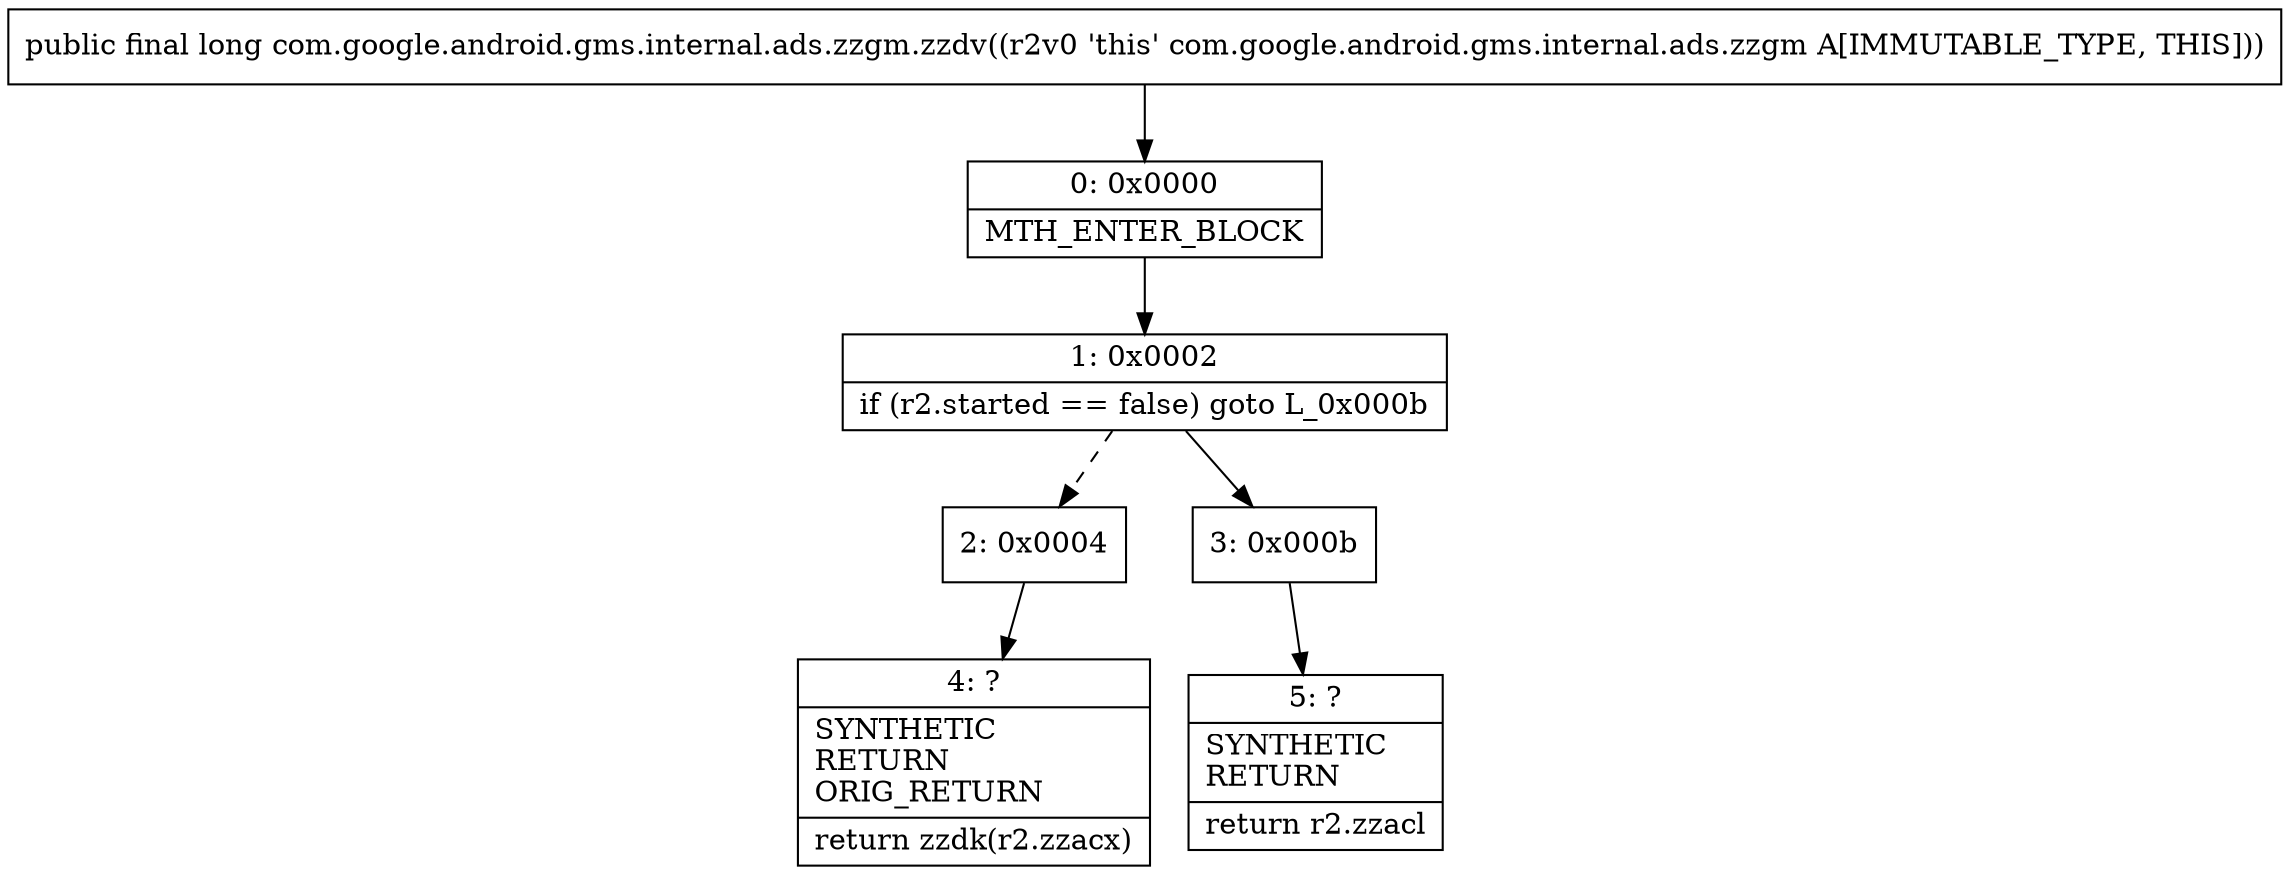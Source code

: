 digraph "CFG forcom.google.android.gms.internal.ads.zzgm.zzdv()J" {
Node_0 [shape=record,label="{0\:\ 0x0000|MTH_ENTER_BLOCK\l}"];
Node_1 [shape=record,label="{1\:\ 0x0002|if (r2.started == false) goto L_0x000b\l}"];
Node_2 [shape=record,label="{2\:\ 0x0004}"];
Node_3 [shape=record,label="{3\:\ 0x000b}"];
Node_4 [shape=record,label="{4\:\ ?|SYNTHETIC\lRETURN\lORIG_RETURN\l|return zzdk(r2.zzacx)\l}"];
Node_5 [shape=record,label="{5\:\ ?|SYNTHETIC\lRETURN\l|return r2.zzacl\l}"];
MethodNode[shape=record,label="{public final long com.google.android.gms.internal.ads.zzgm.zzdv((r2v0 'this' com.google.android.gms.internal.ads.zzgm A[IMMUTABLE_TYPE, THIS])) }"];
MethodNode -> Node_0;
Node_0 -> Node_1;
Node_1 -> Node_2[style=dashed];
Node_1 -> Node_3;
Node_2 -> Node_4;
Node_3 -> Node_5;
}

